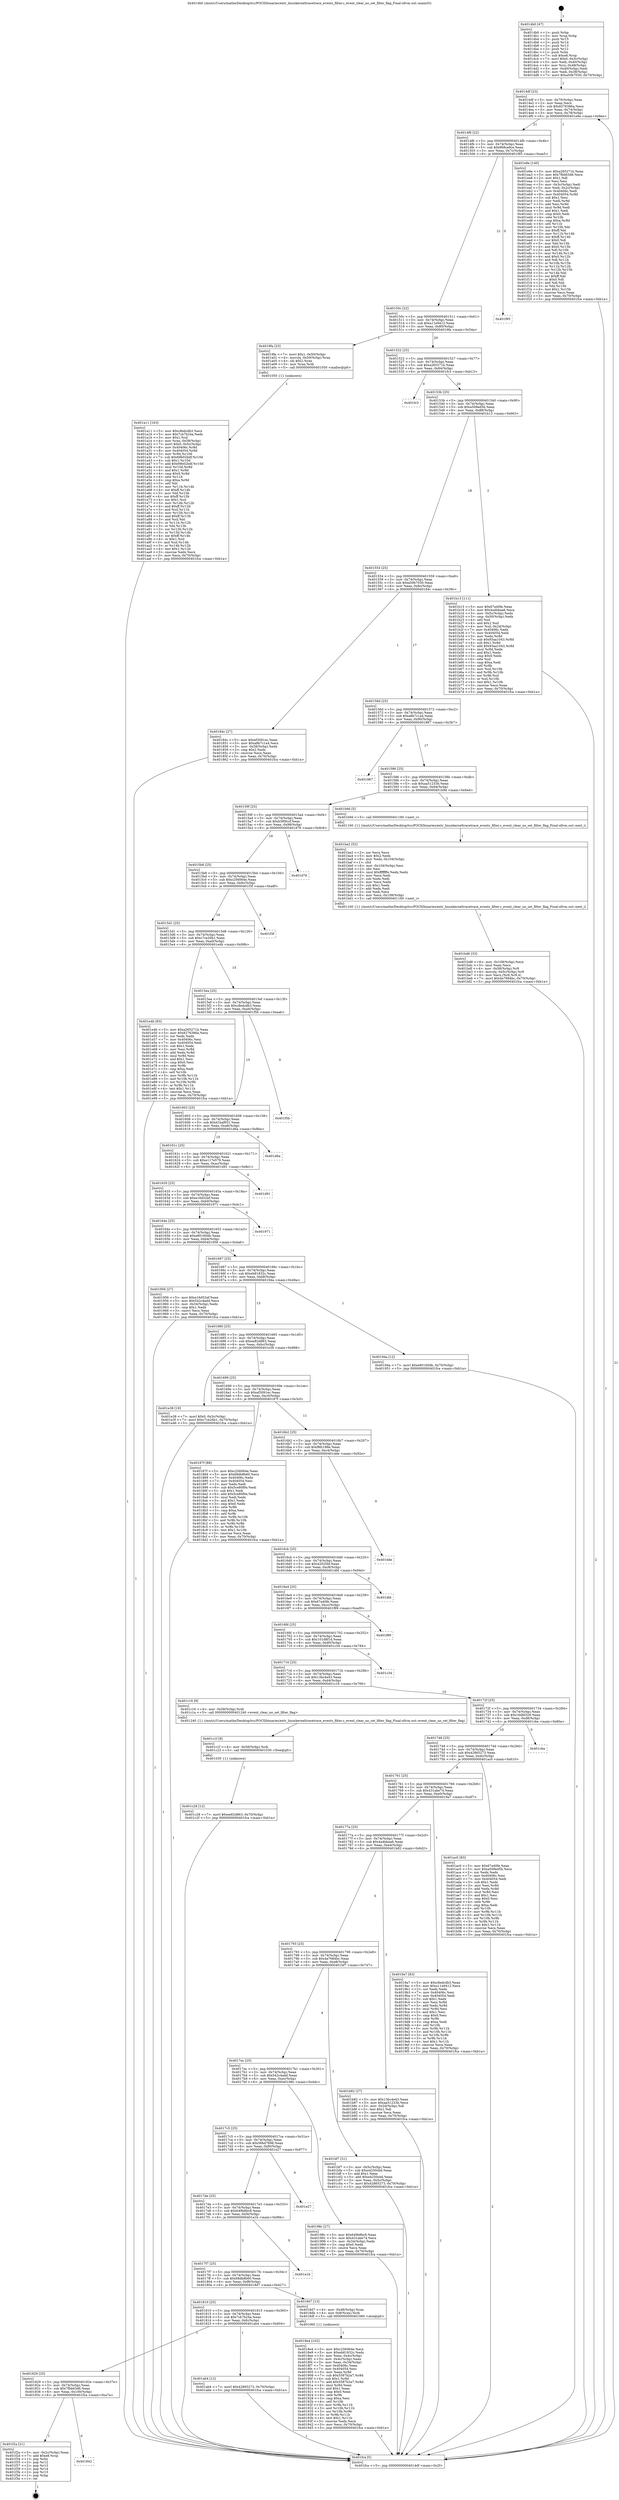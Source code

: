 digraph "0x4014b0" {
  label = "0x4014b0 (/mnt/c/Users/mathe/Desktop/tcc/POCII/binaries/extr_linuxkerneltracetrace_events_filter.c_event_clear_no_set_filter_flag_Final-ollvm.out::main(0))"
  labelloc = "t"
  node[shape=record]

  Entry [label="",width=0.3,height=0.3,shape=circle,fillcolor=black,style=filled]
  "0x4014df" [label="{
     0x4014df [23]\l
     | [instrs]\l
     &nbsp;&nbsp;0x4014df \<+3\>: mov -0x70(%rbp),%eax\l
     &nbsp;&nbsp;0x4014e2 \<+2\>: mov %eax,%ecx\l
     &nbsp;&nbsp;0x4014e4 \<+6\>: sub $0x8276386a,%ecx\l
     &nbsp;&nbsp;0x4014ea \<+3\>: mov %eax,-0x74(%rbp)\l
     &nbsp;&nbsp;0x4014ed \<+3\>: mov %ecx,-0x78(%rbp)\l
     &nbsp;&nbsp;0x4014f0 \<+6\>: je 0000000000401e9e \<main+0x9ee\>\l
  }"]
  "0x401e9e" [label="{
     0x401e9e [140]\l
     | [instrs]\l
     &nbsp;&nbsp;0x401e9e \<+5\>: mov $0xa265271b,%eax\l
     &nbsp;&nbsp;0x401ea3 \<+5\>: mov $0x7fbb63d6,%ecx\l
     &nbsp;&nbsp;0x401ea8 \<+2\>: mov $0x1,%dl\l
     &nbsp;&nbsp;0x401eaa \<+2\>: xor %esi,%esi\l
     &nbsp;&nbsp;0x401eac \<+3\>: mov -0x3c(%rbp),%edi\l
     &nbsp;&nbsp;0x401eaf \<+3\>: mov %edi,-0x2c(%rbp)\l
     &nbsp;&nbsp;0x401eb2 \<+7\>: mov 0x40406c,%edi\l
     &nbsp;&nbsp;0x401eb9 \<+8\>: mov 0x404054,%r8d\l
     &nbsp;&nbsp;0x401ec1 \<+3\>: sub $0x1,%esi\l
     &nbsp;&nbsp;0x401ec4 \<+3\>: mov %edi,%r9d\l
     &nbsp;&nbsp;0x401ec7 \<+3\>: add %esi,%r9d\l
     &nbsp;&nbsp;0x401eca \<+4\>: imul %r9d,%edi\l
     &nbsp;&nbsp;0x401ece \<+3\>: and $0x1,%edi\l
     &nbsp;&nbsp;0x401ed1 \<+3\>: cmp $0x0,%edi\l
     &nbsp;&nbsp;0x401ed4 \<+4\>: sete %r10b\l
     &nbsp;&nbsp;0x401ed8 \<+4\>: cmp $0xa,%r8d\l
     &nbsp;&nbsp;0x401edc \<+4\>: setl %r11b\l
     &nbsp;&nbsp;0x401ee0 \<+3\>: mov %r10b,%bl\l
     &nbsp;&nbsp;0x401ee3 \<+3\>: xor $0xff,%bl\l
     &nbsp;&nbsp;0x401ee6 \<+3\>: mov %r11b,%r14b\l
     &nbsp;&nbsp;0x401ee9 \<+4\>: xor $0xff,%r14b\l
     &nbsp;&nbsp;0x401eed \<+3\>: xor $0x0,%dl\l
     &nbsp;&nbsp;0x401ef0 \<+3\>: mov %bl,%r15b\l
     &nbsp;&nbsp;0x401ef3 \<+4\>: and $0x0,%r15b\l
     &nbsp;&nbsp;0x401ef7 \<+3\>: and %dl,%r10b\l
     &nbsp;&nbsp;0x401efa \<+3\>: mov %r14b,%r12b\l
     &nbsp;&nbsp;0x401efd \<+4\>: and $0x0,%r12b\l
     &nbsp;&nbsp;0x401f01 \<+3\>: and %dl,%r11b\l
     &nbsp;&nbsp;0x401f04 \<+3\>: or %r10b,%r15b\l
     &nbsp;&nbsp;0x401f07 \<+3\>: or %r11b,%r12b\l
     &nbsp;&nbsp;0x401f0a \<+3\>: xor %r12b,%r15b\l
     &nbsp;&nbsp;0x401f0d \<+3\>: or %r14b,%bl\l
     &nbsp;&nbsp;0x401f10 \<+3\>: xor $0xff,%bl\l
     &nbsp;&nbsp;0x401f13 \<+3\>: or $0x0,%dl\l
     &nbsp;&nbsp;0x401f16 \<+2\>: and %dl,%bl\l
     &nbsp;&nbsp;0x401f18 \<+3\>: or %bl,%r15b\l
     &nbsp;&nbsp;0x401f1b \<+4\>: test $0x1,%r15b\l
     &nbsp;&nbsp;0x401f1f \<+3\>: cmovne %ecx,%eax\l
     &nbsp;&nbsp;0x401f22 \<+3\>: mov %eax,-0x70(%rbp)\l
     &nbsp;&nbsp;0x401f25 \<+5\>: jmp 0000000000401fca \<main+0xb1a\>\l
  }"]
  "0x4014f6" [label="{
     0x4014f6 [22]\l
     | [instrs]\l
     &nbsp;&nbsp;0x4014f6 \<+5\>: jmp 00000000004014fb \<main+0x4b\>\l
     &nbsp;&nbsp;0x4014fb \<+3\>: mov -0x74(%rbp),%eax\l
     &nbsp;&nbsp;0x4014fe \<+5\>: sub $0x868ca9ce,%eax\l
     &nbsp;&nbsp;0x401503 \<+3\>: mov %eax,-0x7c(%rbp)\l
     &nbsp;&nbsp;0x401506 \<+6\>: je 0000000000401f95 \<main+0xae5\>\l
  }"]
  Exit [label="",width=0.3,height=0.3,shape=circle,fillcolor=black,style=filled,peripheries=2]
  "0x401f95" [label="{
     0x401f95\l
  }", style=dashed]
  "0x40150c" [label="{
     0x40150c [22]\l
     | [instrs]\l
     &nbsp;&nbsp;0x40150c \<+5\>: jmp 0000000000401511 \<main+0x61\>\l
     &nbsp;&nbsp;0x401511 \<+3\>: mov -0x74(%rbp),%eax\l
     &nbsp;&nbsp;0x401514 \<+5\>: sub $0xa11e9412,%eax\l
     &nbsp;&nbsp;0x401519 \<+3\>: mov %eax,-0x80(%rbp)\l
     &nbsp;&nbsp;0x40151c \<+6\>: je 00000000004019fa \<main+0x54a\>\l
  }"]
  "0x401842" [label="{
     0x401842\l
  }", style=dashed]
  "0x4019fa" [label="{
     0x4019fa [23]\l
     | [instrs]\l
     &nbsp;&nbsp;0x4019fa \<+7\>: movl $0x1,-0x50(%rbp)\l
     &nbsp;&nbsp;0x401a01 \<+4\>: movslq -0x50(%rbp),%rax\l
     &nbsp;&nbsp;0x401a05 \<+4\>: shl $0x2,%rax\l
     &nbsp;&nbsp;0x401a09 \<+3\>: mov %rax,%rdi\l
     &nbsp;&nbsp;0x401a0c \<+5\>: call 0000000000401050 \<malloc@plt\>\l
     | [calls]\l
     &nbsp;&nbsp;0x401050 \{1\} (unknown)\l
  }"]
  "0x401522" [label="{
     0x401522 [25]\l
     | [instrs]\l
     &nbsp;&nbsp;0x401522 \<+5\>: jmp 0000000000401527 \<main+0x77\>\l
     &nbsp;&nbsp;0x401527 \<+3\>: mov -0x74(%rbp),%eax\l
     &nbsp;&nbsp;0x40152a \<+5\>: sub $0xa265271b,%eax\l
     &nbsp;&nbsp;0x40152f \<+6\>: mov %eax,-0x84(%rbp)\l
     &nbsp;&nbsp;0x401535 \<+6\>: je 0000000000401fc3 \<main+0xb13\>\l
  }"]
  "0x401f2a" [label="{
     0x401f2a [21]\l
     | [instrs]\l
     &nbsp;&nbsp;0x401f2a \<+3\>: mov -0x2c(%rbp),%eax\l
     &nbsp;&nbsp;0x401f2d \<+7\>: add $0xe8,%rsp\l
     &nbsp;&nbsp;0x401f34 \<+1\>: pop %rbx\l
     &nbsp;&nbsp;0x401f35 \<+2\>: pop %r12\l
     &nbsp;&nbsp;0x401f37 \<+2\>: pop %r13\l
     &nbsp;&nbsp;0x401f39 \<+2\>: pop %r14\l
     &nbsp;&nbsp;0x401f3b \<+2\>: pop %r15\l
     &nbsp;&nbsp;0x401f3d \<+1\>: pop %rbp\l
     &nbsp;&nbsp;0x401f3e \<+1\>: ret\l
  }"]
  "0x401fc3" [label="{
     0x401fc3\l
  }", style=dashed]
  "0x40153b" [label="{
     0x40153b [25]\l
     | [instrs]\l
     &nbsp;&nbsp;0x40153b \<+5\>: jmp 0000000000401540 \<main+0x90\>\l
     &nbsp;&nbsp;0x401540 \<+3\>: mov -0x74(%rbp),%eax\l
     &nbsp;&nbsp;0x401543 \<+5\>: sub $0xa509ed5b,%eax\l
     &nbsp;&nbsp;0x401548 \<+6\>: mov %eax,-0x88(%rbp)\l
     &nbsp;&nbsp;0x40154e \<+6\>: je 0000000000401b13 \<main+0x663\>\l
  }"]
  "0x401c28" [label="{
     0x401c28 [12]\l
     | [instrs]\l
     &nbsp;&nbsp;0x401c28 \<+7\>: movl $0xee82d863,-0x70(%rbp)\l
     &nbsp;&nbsp;0x401c2f \<+5\>: jmp 0000000000401fca \<main+0xb1a\>\l
  }"]
  "0x401b13" [label="{
     0x401b13 [111]\l
     | [instrs]\l
     &nbsp;&nbsp;0x401b13 \<+5\>: mov $0x67a40fe,%eax\l
     &nbsp;&nbsp;0x401b18 \<+5\>: mov $0x4a4bbaa6,%ecx\l
     &nbsp;&nbsp;0x401b1d \<+3\>: mov -0x5c(%rbp),%edx\l
     &nbsp;&nbsp;0x401b20 \<+3\>: cmp -0x50(%rbp),%edx\l
     &nbsp;&nbsp;0x401b23 \<+4\>: setl %sil\l
     &nbsp;&nbsp;0x401b27 \<+4\>: and $0x1,%sil\l
     &nbsp;&nbsp;0x401b2b \<+4\>: mov %sil,-0x2d(%rbp)\l
     &nbsp;&nbsp;0x401b2f \<+7\>: mov 0x40406c,%edx\l
     &nbsp;&nbsp;0x401b36 \<+7\>: mov 0x404054,%edi\l
     &nbsp;&nbsp;0x401b3d \<+3\>: mov %edx,%r8d\l
     &nbsp;&nbsp;0x401b40 \<+7\>: sub $0x93aa1043,%r8d\l
     &nbsp;&nbsp;0x401b47 \<+4\>: sub $0x1,%r8d\l
     &nbsp;&nbsp;0x401b4b \<+7\>: add $0x93aa1043,%r8d\l
     &nbsp;&nbsp;0x401b52 \<+4\>: imul %r8d,%edx\l
     &nbsp;&nbsp;0x401b56 \<+3\>: and $0x1,%edx\l
     &nbsp;&nbsp;0x401b59 \<+3\>: cmp $0x0,%edx\l
     &nbsp;&nbsp;0x401b5c \<+4\>: sete %sil\l
     &nbsp;&nbsp;0x401b60 \<+3\>: cmp $0xa,%edi\l
     &nbsp;&nbsp;0x401b63 \<+4\>: setl %r9b\l
     &nbsp;&nbsp;0x401b67 \<+3\>: mov %sil,%r10b\l
     &nbsp;&nbsp;0x401b6a \<+3\>: and %r9b,%r10b\l
     &nbsp;&nbsp;0x401b6d \<+3\>: xor %r9b,%sil\l
     &nbsp;&nbsp;0x401b70 \<+3\>: or %sil,%r10b\l
     &nbsp;&nbsp;0x401b73 \<+4\>: test $0x1,%r10b\l
     &nbsp;&nbsp;0x401b77 \<+3\>: cmovne %ecx,%eax\l
     &nbsp;&nbsp;0x401b7a \<+3\>: mov %eax,-0x70(%rbp)\l
     &nbsp;&nbsp;0x401b7d \<+5\>: jmp 0000000000401fca \<main+0xb1a\>\l
  }"]
  "0x401554" [label="{
     0x401554 [25]\l
     | [instrs]\l
     &nbsp;&nbsp;0x401554 \<+5\>: jmp 0000000000401559 \<main+0xa9\>\l
     &nbsp;&nbsp;0x401559 \<+3\>: mov -0x74(%rbp),%eax\l
     &nbsp;&nbsp;0x40155c \<+5\>: sub $0xa50b7030,%eax\l
     &nbsp;&nbsp;0x401561 \<+6\>: mov %eax,-0x8c(%rbp)\l
     &nbsp;&nbsp;0x401567 \<+6\>: je 000000000040184c \<main+0x39c\>\l
  }"]
  "0x401c1f" [label="{
     0x401c1f [9]\l
     | [instrs]\l
     &nbsp;&nbsp;0x401c1f \<+4\>: mov -0x58(%rbp),%rdi\l
     &nbsp;&nbsp;0x401c23 \<+5\>: call 0000000000401030 \<free@plt\>\l
     | [calls]\l
     &nbsp;&nbsp;0x401030 \{1\} (unknown)\l
  }"]
  "0x40184c" [label="{
     0x40184c [27]\l
     | [instrs]\l
     &nbsp;&nbsp;0x40184c \<+5\>: mov $0xef3091ec,%eax\l
     &nbsp;&nbsp;0x401851 \<+5\>: mov $0xa8b7c1a4,%ecx\l
     &nbsp;&nbsp;0x401856 \<+3\>: mov -0x38(%rbp),%edx\l
     &nbsp;&nbsp;0x401859 \<+3\>: cmp $0x2,%edx\l
     &nbsp;&nbsp;0x40185c \<+3\>: cmovne %ecx,%eax\l
     &nbsp;&nbsp;0x40185f \<+3\>: mov %eax,-0x70(%rbp)\l
     &nbsp;&nbsp;0x401862 \<+5\>: jmp 0000000000401fca \<main+0xb1a\>\l
  }"]
  "0x40156d" [label="{
     0x40156d [25]\l
     | [instrs]\l
     &nbsp;&nbsp;0x40156d \<+5\>: jmp 0000000000401572 \<main+0xc2\>\l
     &nbsp;&nbsp;0x401572 \<+3\>: mov -0x74(%rbp),%eax\l
     &nbsp;&nbsp;0x401575 \<+5\>: sub $0xa8b7c1a4,%eax\l
     &nbsp;&nbsp;0x40157a \<+6\>: mov %eax,-0x90(%rbp)\l
     &nbsp;&nbsp;0x401580 \<+6\>: je 0000000000401867 \<main+0x3b7\>\l
  }"]
  "0x401fca" [label="{
     0x401fca [5]\l
     | [instrs]\l
     &nbsp;&nbsp;0x401fca \<+5\>: jmp 00000000004014df \<main+0x2f\>\l
  }"]
  "0x4014b0" [label="{
     0x4014b0 [47]\l
     | [instrs]\l
     &nbsp;&nbsp;0x4014b0 \<+1\>: push %rbp\l
     &nbsp;&nbsp;0x4014b1 \<+3\>: mov %rsp,%rbp\l
     &nbsp;&nbsp;0x4014b4 \<+2\>: push %r15\l
     &nbsp;&nbsp;0x4014b6 \<+2\>: push %r14\l
     &nbsp;&nbsp;0x4014b8 \<+2\>: push %r13\l
     &nbsp;&nbsp;0x4014ba \<+2\>: push %r12\l
     &nbsp;&nbsp;0x4014bc \<+1\>: push %rbx\l
     &nbsp;&nbsp;0x4014bd \<+7\>: sub $0xe8,%rsp\l
     &nbsp;&nbsp;0x4014c4 \<+7\>: movl $0x0,-0x3c(%rbp)\l
     &nbsp;&nbsp;0x4014cb \<+3\>: mov %edi,-0x40(%rbp)\l
     &nbsp;&nbsp;0x4014ce \<+4\>: mov %rsi,-0x48(%rbp)\l
     &nbsp;&nbsp;0x4014d2 \<+3\>: mov -0x40(%rbp),%edi\l
     &nbsp;&nbsp;0x4014d5 \<+3\>: mov %edi,-0x38(%rbp)\l
     &nbsp;&nbsp;0x4014d8 \<+7\>: movl $0xa50b7030,-0x70(%rbp)\l
  }"]
  "0x401bd6" [label="{
     0x401bd6 [33]\l
     | [instrs]\l
     &nbsp;&nbsp;0x401bd6 \<+6\>: mov -0x108(%rbp),%ecx\l
     &nbsp;&nbsp;0x401bdc \<+3\>: imul %eax,%ecx\l
     &nbsp;&nbsp;0x401bdf \<+4\>: mov -0x58(%rbp),%r8\l
     &nbsp;&nbsp;0x401be3 \<+4\>: movslq -0x5c(%rbp),%r9\l
     &nbsp;&nbsp;0x401be7 \<+4\>: mov %ecx,(%r8,%r9,4)\l
     &nbsp;&nbsp;0x401beb \<+7\>: movl $0x4a7684bc,-0x70(%rbp)\l
     &nbsp;&nbsp;0x401bf2 \<+5\>: jmp 0000000000401fca \<main+0xb1a\>\l
  }"]
  "0x401867" [label="{
     0x401867\l
  }", style=dashed]
  "0x401586" [label="{
     0x401586 [25]\l
     | [instrs]\l
     &nbsp;&nbsp;0x401586 \<+5\>: jmp 000000000040158b \<main+0xdb\>\l
     &nbsp;&nbsp;0x40158b \<+3\>: mov -0x74(%rbp),%eax\l
     &nbsp;&nbsp;0x40158e \<+5\>: sub $0xaa51233b,%eax\l
     &nbsp;&nbsp;0x401593 \<+6\>: mov %eax,-0x94(%rbp)\l
     &nbsp;&nbsp;0x401599 \<+6\>: je 0000000000401b9d \<main+0x6ed\>\l
  }"]
  "0x401ba2" [label="{
     0x401ba2 [52]\l
     | [instrs]\l
     &nbsp;&nbsp;0x401ba2 \<+2\>: xor %ecx,%ecx\l
     &nbsp;&nbsp;0x401ba4 \<+5\>: mov $0x2,%edx\l
     &nbsp;&nbsp;0x401ba9 \<+6\>: mov %edx,-0x104(%rbp)\l
     &nbsp;&nbsp;0x401baf \<+1\>: cltd\l
     &nbsp;&nbsp;0x401bb0 \<+6\>: mov -0x104(%rbp),%esi\l
     &nbsp;&nbsp;0x401bb6 \<+2\>: idiv %esi\l
     &nbsp;&nbsp;0x401bb8 \<+6\>: imul $0xfffffffe,%edx,%edx\l
     &nbsp;&nbsp;0x401bbe \<+2\>: mov %ecx,%edi\l
     &nbsp;&nbsp;0x401bc0 \<+2\>: sub %edx,%edi\l
     &nbsp;&nbsp;0x401bc2 \<+2\>: mov %ecx,%edx\l
     &nbsp;&nbsp;0x401bc4 \<+3\>: sub $0x1,%edx\l
     &nbsp;&nbsp;0x401bc7 \<+2\>: add %edx,%edi\l
     &nbsp;&nbsp;0x401bc9 \<+2\>: sub %edi,%ecx\l
     &nbsp;&nbsp;0x401bcb \<+6\>: mov %ecx,-0x108(%rbp)\l
     &nbsp;&nbsp;0x401bd1 \<+5\>: call 0000000000401160 \<next_i\>\l
     | [calls]\l
     &nbsp;&nbsp;0x401160 \{1\} (/mnt/c/Users/mathe/Desktop/tcc/POCII/binaries/extr_linuxkerneltracetrace_events_filter.c_event_clear_no_set_filter_flag_Final-ollvm.out::next_i)\l
  }"]
  "0x401b9d" [label="{
     0x401b9d [5]\l
     | [instrs]\l
     &nbsp;&nbsp;0x401b9d \<+5\>: call 0000000000401160 \<next_i\>\l
     | [calls]\l
     &nbsp;&nbsp;0x401160 \{1\} (/mnt/c/Users/mathe/Desktop/tcc/POCII/binaries/extr_linuxkerneltracetrace_events_filter.c_event_clear_no_set_filter_flag_Final-ollvm.out::next_i)\l
  }"]
  "0x40159f" [label="{
     0x40159f [25]\l
     | [instrs]\l
     &nbsp;&nbsp;0x40159f \<+5\>: jmp 00000000004015a4 \<main+0xf4\>\l
     &nbsp;&nbsp;0x4015a4 \<+3\>: mov -0x74(%rbp),%eax\l
     &nbsp;&nbsp;0x4015a7 \<+5\>: sub $0xb3f0fccf,%eax\l
     &nbsp;&nbsp;0x4015ac \<+6\>: mov %eax,-0x98(%rbp)\l
     &nbsp;&nbsp;0x4015b2 \<+6\>: je 0000000000401d76 \<main+0x8c6\>\l
  }"]
  "0x401829" [label="{
     0x401829 [25]\l
     | [instrs]\l
     &nbsp;&nbsp;0x401829 \<+5\>: jmp 000000000040182e \<main+0x37e\>\l
     &nbsp;&nbsp;0x40182e \<+3\>: mov -0x74(%rbp),%eax\l
     &nbsp;&nbsp;0x401831 \<+5\>: sub $0x7fbb63d6,%eax\l
     &nbsp;&nbsp;0x401836 \<+6\>: mov %eax,-0x100(%rbp)\l
     &nbsp;&nbsp;0x40183c \<+6\>: je 0000000000401f2a \<main+0xa7a\>\l
  }"]
  "0x401d76" [label="{
     0x401d76\l
  }", style=dashed]
  "0x4015b8" [label="{
     0x4015b8 [25]\l
     | [instrs]\l
     &nbsp;&nbsp;0x4015b8 \<+5\>: jmp 00000000004015bd \<main+0x10d\>\l
     &nbsp;&nbsp;0x4015bd \<+3\>: mov -0x74(%rbp),%eax\l
     &nbsp;&nbsp;0x4015c0 \<+5\>: sub $0xc256064e,%eax\l
     &nbsp;&nbsp;0x4015c5 \<+6\>: mov %eax,-0x9c(%rbp)\l
     &nbsp;&nbsp;0x4015cb \<+6\>: je 0000000000401f3f \<main+0xa8f\>\l
  }"]
  "0x401ab4" [label="{
     0x401ab4 [12]\l
     | [instrs]\l
     &nbsp;&nbsp;0x401ab4 \<+7\>: movl $0x42865273,-0x70(%rbp)\l
     &nbsp;&nbsp;0x401abb \<+5\>: jmp 0000000000401fca \<main+0xb1a\>\l
  }"]
  "0x401f3f" [label="{
     0x401f3f\l
  }", style=dashed]
  "0x4015d1" [label="{
     0x4015d1 [25]\l
     | [instrs]\l
     &nbsp;&nbsp;0x4015d1 \<+5\>: jmp 00000000004015d6 \<main+0x126\>\l
     &nbsp;&nbsp;0x4015d6 \<+3\>: mov -0x74(%rbp),%eax\l
     &nbsp;&nbsp;0x4015d9 \<+5\>: sub $0xc7ce26b1,%eax\l
     &nbsp;&nbsp;0x4015de \<+6\>: mov %eax,-0xa0(%rbp)\l
     &nbsp;&nbsp;0x4015e4 \<+6\>: je 0000000000401e4b \<main+0x99b\>\l
  }"]
  "0x401a11" [label="{
     0x401a11 [163]\l
     | [instrs]\l
     &nbsp;&nbsp;0x401a11 \<+5\>: mov $0xc8edcdb3,%ecx\l
     &nbsp;&nbsp;0x401a16 \<+5\>: mov $0x7cb7b24a,%edx\l
     &nbsp;&nbsp;0x401a1b \<+3\>: mov $0x1,%sil\l
     &nbsp;&nbsp;0x401a1e \<+4\>: mov %rax,-0x58(%rbp)\l
     &nbsp;&nbsp;0x401a22 \<+7\>: movl $0x0,-0x5c(%rbp)\l
     &nbsp;&nbsp;0x401a29 \<+8\>: mov 0x40406c,%r8d\l
     &nbsp;&nbsp;0x401a31 \<+8\>: mov 0x404054,%r9d\l
     &nbsp;&nbsp;0x401a39 \<+3\>: mov %r8d,%r10d\l
     &nbsp;&nbsp;0x401a3c \<+7\>: sub $0x69b02bdf,%r10d\l
     &nbsp;&nbsp;0x401a43 \<+4\>: sub $0x1,%r10d\l
     &nbsp;&nbsp;0x401a47 \<+7\>: add $0x69b02bdf,%r10d\l
     &nbsp;&nbsp;0x401a4e \<+4\>: imul %r10d,%r8d\l
     &nbsp;&nbsp;0x401a52 \<+4\>: and $0x1,%r8d\l
     &nbsp;&nbsp;0x401a56 \<+4\>: cmp $0x0,%r8d\l
     &nbsp;&nbsp;0x401a5a \<+4\>: sete %r11b\l
     &nbsp;&nbsp;0x401a5e \<+4\>: cmp $0xa,%r9d\l
     &nbsp;&nbsp;0x401a62 \<+3\>: setl %bl\l
     &nbsp;&nbsp;0x401a65 \<+3\>: mov %r11b,%r14b\l
     &nbsp;&nbsp;0x401a68 \<+4\>: xor $0xff,%r14b\l
     &nbsp;&nbsp;0x401a6c \<+3\>: mov %bl,%r15b\l
     &nbsp;&nbsp;0x401a6f \<+4\>: xor $0xff,%r15b\l
     &nbsp;&nbsp;0x401a73 \<+4\>: xor $0x1,%sil\l
     &nbsp;&nbsp;0x401a77 \<+3\>: mov %r14b,%r12b\l
     &nbsp;&nbsp;0x401a7a \<+4\>: and $0xff,%r12b\l
     &nbsp;&nbsp;0x401a7e \<+3\>: and %sil,%r11b\l
     &nbsp;&nbsp;0x401a81 \<+3\>: mov %r15b,%r13b\l
     &nbsp;&nbsp;0x401a84 \<+4\>: and $0xff,%r13b\l
     &nbsp;&nbsp;0x401a88 \<+3\>: and %sil,%bl\l
     &nbsp;&nbsp;0x401a8b \<+3\>: or %r11b,%r12b\l
     &nbsp;&nbsp;0x401a8e \<+3\>: or %bl,%r13b\l
     &nbsp;&nbsp;0x401a91 \<+3\>: xor %r13b,%r12b\l
     &nbsp;&nbsp;0x401a94 \<+3\>: or %r15b,%r14b\l
     &nbsp;&nbsp;0x401a97 \<+4\>: xor $0xff,%r14b\l
     &nbsp;&nbsp;0x401a9b \<+4\>: or $0x1,%sil\l
     &nbsp;&nbsp;0x401a9f \<+3\>: and %sil,%r14b\l
     &nbsp;&nbsp;0x401aa2 \<+3\>: or %r14b,%r12b\l
     &nbsp;&nbsp;0x401aa5 \<+4\>: test $0x1,%r12b\l
     &nbsp;&nbsp;0x401aa9 \<+3\>: cmovne %edx,%ecx\l
     &nbsp;&nbsp;0x401aac \<+3\>: mov %ecx,-0x70(%rbp)\l
     &nbsp;&nbsp;0x401aaf \<+5\>: jmp 0000000000401fca \<main+0xb1a\>\l
  }"]
  "0x401e4b" [label="{
     0x401e4b [83]\l
     | [instrs]\l
     &nbsp;&nbsp;0x401e4b \<+5\>: mov $0xa265271b,%eax\l
     &nbsp;&nbsp;0x401e50 \<+5\>: mov $0x8276386a,%ecx\l
     &nbsp;&nbsp;0x401e55 \<+2\>: xor %edx,%edx\l
     &nbsp;&nbsp;0x401e57 \<+7\>: mov 0x40406c,%esi\l
     &nbsp;&nbsp;0x401e5e \<+7\>: mov 0x404054,%edi\l
     &nbsp;&nbsp;0x401e65 \<+3\>: sub $0x1,%edx\l
     &nbsp;&nbsp;0x401e68 \<+3\>: mov %esi,%r8d\l
     &nbsp;&nbsp;0x401e6b \<+3\>: add %edx,%r8d\l
     &nbsp;&nbsp;0x401e6e \<+4\>: imul %r8d,%esi\l
     &nbsp;&nbsp;0x401e72 \<+3\>: and $0x1,%esi\l
     &nbsp;&nbsp;0x401e75 \<+3\>: cmp $0x0,%esi\l
     &nbsp;&nbsp;0x401e78 \<+4\>: sete %r9b\l
     &nbsp;&nbsp;0x401e7c \<+3\>: cmp $0xa,%edi\l
     &nbsp;&nbsp;0x401e7f \<+4\>: setl %r10b\l
     &nbsp;&nbsp;0x401e83 \<+3\>: mov %r9b,%r11b\l
     &nbsp;&nbsp;0x401e86 \<+3\>: and %r10b,%r11b\l
     &nbsp;&nbsp;0x401e89 \<+3\>: xor %r10b,%r9b\l
     &nbsp;&nbsp;0x401e8c \<+3\>: or %r9b,%r11b\l
     &nbsp;&nbsp;0x401e8f \<+4\>: test $0x1,%r11b\l
     &nbsp;&nbsp;0x401e93 \<+3\>: cmovne %ecx,%eax\l
     &nbsp;&nbsp;0x401e96 \<+3\>: mov %eax,-0x70(%rbp)\l
     &nbsp;&nbsp;0x401e99 \<+5\>: jmp 0000000000401fca \<main+0xb1a\>\l
  }"]
  "0x4015ea" [label="{
     0x4015ea [25]\l
     | [instrs]\l
     &nbsp;&nbsp;0x4015ea \<+5\>: jmp 00000000004015ef \<main+0x13f\>\l
     &nbsp;&nbsp;0x4015ef \<+3\>: mov -0x74(%rbp),%eax\l
     &nbsp;&nbsp;0x4015f2 \<+5\>: sub $0xc8edcdb3,%eax\l
     &nbsp;&nbsp;0x4015f7 \<+6\>: mov %eax,-0xa4(%rbp)\l
     &nbsp;&nbsp;0x4015fd \<+6\>: je 0000000000401f5b \<main+0xaab\>\l
  }"]
  "0x4018e4" [label="{
     0x4018e4 [102]\l
     | [instrs]\l
     &nbsp;&nbsp;0x4018e4 \<+5\>: mov $0xc256064e,%ecx\l
     &nbsp;&nbsp;0x4018e9 \<+5\>: mov $0xeb81832c,%edx\l
     &nbsp;&nbsp;0x4018ee \<+3\>: mov %eax,-0x4c(%rbp)\l
     &nbsp;&nbsp;0x4018f1 \<+3\>: mov -0x4c(%rbp),%eax\l
     &nbsp;&nbsp;0x4018f4 \<+3\>: mov %eax,-0x34(%rbp)\l
     &nbsp;&nbsp;0x4018f7 \<+7\>: mov 0x40406c,%eax\l
     &nbsp;&nbsp;0x4018fe \<+7\>: mov 0x404054,%esi\l
     &nbsp;&nbsp;0x401905 \<+3\>: mov %eax,%r8d\l
     &nbsp;&nbsp;0x401908 \<+7\>: sub $0x5587b2a7,%r8d\l
     &nbsp;&nbsp;0x40190f \<+4\>: sub $0x1,%r8d\l
     &nbsp;&nbsp;0x401913 \<+7\>: add $0x5587b2a7,%r8d\l
     &nbsp;&nbsp;0x40191a \<+4\>: imul %r8d,%eax\l
     &nbsp;&nbsp;0x40191e \<+3\>: and $0x1,%eax\l
     &nbsp;&nbsp;0x401921 \<+3\>: cmp $0x0,%eax\l
     &nbsp;&nbsp;0x401924 \<+4\>: sete %r9b\l
     &nbsp;&nbsp;0x401928 \<+3\>: cmp $0xa,%esi\l
     &nbsp;&nbsp;0x40192b \<+4\>: setl %r10b\l
     &nbsp;&nbsp;0x40192f \<+3\>: mov %r9b,%r11b\l
     &nbsp;&nbsp;0x401932 \<+3\>: and %r10b,%r11b\l
     &nbsp;&nbsp;0x401935 \<+3\>: xor %r10b,%r9b\l
     &nbsp;&nbsp;0x401938 \<+3\>: or %r9b,%r11b\l
     &nbsp;&nbsp;0x40193b \<+4\>: test $0x1,%r11b\l
     &nbsp;&nbsp;0x40193f \<+3\>: cmovne %edx,%ecx\l
     &nbsp;&nbsp;0x401942 \<+3\>: mov %ecx,-0x70(%rbp)\l
     &nbsp;&nbsp;0x401945 \<+5\>: jmp 0000000000401fca \<main+0xb1a\>\l
  }"]
  "0x401f5b" [label="{
     0x401f5b\l
  }", style=dashed]
  "0x401603" [label="{
     0x401603 [25]\l
     | [instrs]\l
     &nbsp;&nbsp;0x401603 \<+5\>: jmp 0000000000401608 \<main+0x158\>\l
     &nbsp;&nbsp;0x401608 \<+3\>: mov -0x74(%rbp),%eax\l
     &nbsp;&nbsp;0x40160b \<+5\>: sub $0xd1baf651,%eax\l
     &nbsp;&nbsp;0x401610 \<+6\>: mov %eax,-0xa8(%rbp)\l
     &nbsp;&nbsp;0x401616 \<+6\>: je 0000000000401d6a \<main+0x8ba\>\l
  }"]
  "0x401810" [label="{
     0x401810 [25]\l
     | [instrs]\l
     &nbsp;&nbsp;0x401810 \<+5\>: jmp 0000000000401815 \<main+0x365\>\l
     &nbsp;&nbsp;0x401815 \<+3\>: mov -0x74(%rbp),%eax\l
     &nbsp;&nbsp;0x401818 \<+5\>: sub $0x7cb7b24a,%eax\l
     &nbsp;&nbsp;0x40181d \<+6\>: mov %eax,-0xfc(%rbp)\l
     &nbsp;&nbsp;0x401823 \<+6\>: je 0000000000401ab4 \<main+0x604\>\l
  }"]
  "0x401d6a" [label="{
     0x401d6a\l
  }", style=dashed]
  "0x40161c" [label="{
     0x40161c [25]\l
     | [instrs]\l
     &nbsp;&nbsp;0x40161c \<+5\>: jmp 0000000000401621 \<main+0x171\>\l
     &nbsp;&nbsp;0x401621 \<+3\>: mov -0x74(%rbp),%eax\l
     &nbsp;&nbsp;0x401624 \<+5\>: sub $0xe117e579,%eax\l
     &nbsp;&nbsp;0x401629 \<+6\>: mov %eax,-0xac(%rbp)\l
     &nbsp;&nbsp;0x40162f \<+6\>: je 0000000000401d91 \<main+0x8e1\>\l
  }"]
  "0x4018d7" [label="{
     0x4018d7 [13]\l
     | [instrs]\l
     &nbsp;&nbsp;0x4018d7 \<+4\>: mov -0x48(%rbp),%rax\l
     &nbsp;&nbsp;0x4018db \<+4\>: mov 0x8(%rax),%rdi\l
     &nbsp;&nbsp;0x4018df \<+5\>: call 0000000000401060 \<atoi@plt\>\l
     | [calls]\l
     &nbsp;&nbsp;0x401060 \{1\} (unknown)\l
  }"]
  "0x401d91" [label="{
     0x401d91\l
  }", style=dashed]
  "0x401635" [label="{
     0x401635 [25]\l
     | [instrs]\l
     &nbsp;&nbsp;0x401635 \<+5\>: jmp 000000000040163a \<main+0x18a\>\l
     &nbsp;&nbsp;0x40163a \<+3\>: mov -0x74(%rbp),%eax\l
     &nbsp;&nbsp;0x40163d \<+5\>: sub $0xe16d52ef,%eax\l
     &nbsp;&nbsp;0x401642 \<+6\>: mov %eax,-0xb0(%rbp)\l
     &nbsp;&nbsp;0x401648 \<+6\>: je 0000000000401971 \<main+0x4c1\>\l
  }"]
  "0x4017f7" [label="{
     0x4017f7 [25]\l
     | [instrs]\l
     &nbsp;&nbsp;0x4017f7 \<+5\>: jmp 00000000004017fc \<main+0x34c\>\l
     &nbsp;&nbsp;0x4017fc \<+3\>: mov -0x74(%rbp),%eax\l
     &nbsp;&nbsp;0x4017ff \<+5\>: sub $0x68db8b60,%eax\l
     &nbsp;&nbsp;0x401804 \<+6\>: mov %eax,-0xf8(%rbp)\l
     &nbsp;&nbsp;0x40180a \<+6\>: je 00000000004018d7 \<main+0x427\>\l
  }"]
  "0x401971" [label="{
     0x401971\l
  }", style=dashed]
  "0x40164e" [label="{
     0x40164e [25]\l
     | [instrs]\l
     &nbsp;&nbsp;0x40164e \<+5\>: jmp 0000000000401653 \<main+0x1a3\>\l
     &nbsp;&nbsp;0x401653 \<+3\>: mov -0x74(%rbp),%eax\l
     &nbsp;&nbsp;0x401656 \<+5\>: sub $0xe80160db,%eax\l
     &nbsp;&nbsp;0x40165b \<+6\>: mov %eax,-0xb4(%rbp)\l
     &nbsp;&nbsp;0x401661 \<+6\>: je 0000000000401956 \<main+0x4a6\>\l
  }"]
  "0x401e1b" [label="{
     0x401e1b\l
  }", style=dashed]
  "0x401956" [label="{
     0x401956 [27]\l
     | [instrs]\l
     &nbsp;&nbsp;0x401956 \<+5\>: mov $0xe16d52ef,%eax\l
     &nbsp;&nbsp;0x40195b \<+5\>: mov $0x542c4add,%ecx\l
     &nbsp;&nbsp;0x401960 \<+3\>: mov -0x34(%rbp),%edx\l
     &nbsp;&nbsp;0x401963 \<+3\>: cmp $0x1,%edx\l
     &nbsp;&nbsp;0x401966 \<+3\>: cmovl %ecx,%eax\l
     &nbsp;&nbsp;0x401969 \<+3\>: mov %eax,-0x70(%rbp)\l
     &nbsp;&nbsp;0x40196c \<+5\>: jmp 0000000000401fca \<main+0xb1a\>\l
  }"]
  "0x401667" [label="{
     0x401667 [25]\l
     | [instrs]\l
     &nbsp;&nbsp;0x401667 \<+5\>: jmp 000000000040166c \<main+0x1bc\>\l
     &nbsp;&nbsp;0x40166c \<+3\>: mov -0x74(%rbp),%eax\l
     &nbsp;&nbsp;0x40166f \<+5\>: sub $0xeb81832c,%eax\l
     &nbsp;&nbsp;0x401674 \<+6\>: mov %eax,-0xb8(%rbp)\l
     &nbsp;&nbsp;0x40167a \<+6\>: je 000000000040194a \<main+0x49a\>\l
  }"]
  "0x4017de" [label="{
     0x4017de [25]\l
     | [instrs]\l
     &nbsp;&nbsp;0x4017de \<+5\>: jmp 00000000004017e3 \<main+0x333\>\l
     &nbsp;&nbsp;0x4017e3 \<+3\>: mov -0x74(%rbp),%eax\l
     &nbsp;&nbsp;0x4017e6 \<+5\>: sub $0x649b8bc9,%eax\l
     &nbsp;&nbsp;0x4017eb \<+6\>: mov %eax,-0xf4(%rbp)\l
     &nbsp;&nbsp;0x4017f1 \<+6\>: je 0000000000401e1b \<main+0x96b\>\l
  }"]
  "0x40194a" [label="{
     0x40194a [12]\l
     | [instrs]\l
     &nbsp;&nbsp;0x40194a \<+7\>: movl $0xe80160db,-0x70(%rbp)\l
     &nbsp;&nbsp;0x401951 \<+5\>: jmp 0000000000401fca \<main+0xb1a\>\l
  }"]
  "0x401680" [label="{
     0x401680 [25]\l
     | [instrs]\l
     &nbsp;&nbsp;0x401680 \<+5\>: jmp 0000000000401685 \<main+0x1d5\>\l
     &nbsp;&nbsp;0x401685 \<+3\>: mov -0x74(%rbp),%eax\l
     &nbsp;&nbsp;0x401688 \<+5\>: sub $0xee82d863,%eax\l
     &nbsp;&nbsp;0x40168d \<+6\>: mov %eax,-0xbc(%rbp)\l
     &nbsp;&nbsp;0x401693 \<+6\>: je 0000000000401e38 \<main+0x988\>\l
  }"]
  "0x401e27" [label="{
     0x401e27\l
  }", style=dashed]
  "0x401e38" [label="{
     0x401e38 [19]\l
     | [instrs]\l
     &nbsp;&nbsp;0x401e38 \<+7\>: movl $0x0,-0x3c(%rbp)\l
     &nbsp;&nbsp;0x401e3f \<+7\>: movl $0xc7ce26b1,-0x70(%rbp)\l
     &nbsp;&nbsp;0x401e46 \<+5\>: jmp 0000000000401fca \<main+0xb1a\>\l
  }"]
  "0x401699" [label="{
     0x401699 [25]\l
     | [instrs]\l
     &nbsp;&nbsp;0x401699 \<+5\>: jmp 000000000040169e \<main+0x1ee\>\l
     &nbsp;&nbsp;0x40169e \<+3\>: mov -0x74(%rbp),%eax\l
     &nbsp;&nbsp;0x4016a1 \<+5\>: sub $0xef3091ec,%eax\l
     &nbsp;&nbsp;0x4016a6 \<+6\>: mov %eax,-0xc0(%rbp)\l
     &nbsp;&nbsp;0x4016ac \<+6\>: je 000000000040187f \<main+0x3cf\>\l
  }"]
  "0x4017c5" [label="{
     0x4017c5 [25]\l
     | [instrs]\l
     &nbsp;&nbsp;0x4017c5 \<+5\>: jmp 00000000004017ca \<main+0x31a\>\l
     &nbsp;&nbsp;0x4017ca \<+3\>: mov -0x74(%rbp),%eax\l
     &nbsp;&nbsp;0x4017cd \<+5\>: sub $0x56bd7698,%eax\l
     &nbsp;&nbsp;0x4017d2 \<+6\>: mov %eax,-0xf0(%rbp)\l
     &nbsp;&nbsp;0x4017d8 \<+6\>: je 0000000000401e27 \<main+0x977\>\l
  }"]
  "0x40187f" [label="{
     0x40187f [88]\l
     | [instrs]\l
     &nbsp;&nbsp;0x40187f \<+5\>: mov $0xc256064e,%eax\l
     &nbsp;&nbsp;0x401884 \<+5\>: mov $0x68db8b60,%ecx\l
     &nbsp;&nbsp;0x401889 \<+7\>: mov 0x40406c,%edx\l
     &nbsp;&nbsp;0x401890 \<+7\>: mov 0x404054,%esi\l
     &nbsp;&nbsp;0x401897 \<+2\>: mov %edx,%edi\l
     &nbsp;&nbsp;0x401899 \<+6\>: sub $0x5ce80f0e,%edi\l
     &nbsp;&nbsp;0x40189f \<+3\>: sub $0x1,%edi\l
     &nbsp;&nbsp;0x4018a2 \<+6\>: add $0x5ce80f0e,%edi\l
     &nbsp;&nbsp;0x4018a8 \<+3\>: imul %edi,%edx\l
     &nbsp;&nbsp;0x4018ab \<+3\>: and $0x1,%edx\l
     &nbsp;&nbsp;0x4018ae \<+3\>: cmp $0x0,%edx\l
     &nbsp;&nbsp;0x4018b1 \<+4\>: sete %r8b\l
     &nbsp;&nbsp;0x4018b5 \<+3\>: cmp $0xa,%esi\l
     &nbsp;&nbsp;0x4018b8 \<+4\>: setl %r9b\l
     &nbsp;&nbsp;0x4018bc \<+3\>: mov %r8b,%r10b\l
     &nbsp;&nbsp;0x4018bf \<+3\>: and %r9b,%r10b\l
     &nbsp;&nbsp;0x4018c2 \<+3\>: xor %r9b,%r8b\l
     &nbsp;&nbsp;0x4018c5 \<+3\>: or %r8b,%r10b\l
     &nbsp;&nbsp;0x4018c8 \<+4\>: test $0x1,%r10b\l
     &nbsp;&nbsp;0x4018cc \<+3\>: cmovne %ecx,%eax\l
     &nbsp;&nbsp;0x4018cf \<+3\>: mov %eax,-0x70(%rbp)\l
     &nbsp;&nbsp;0x4018d2 \<+5\>: jmp 0000000000401fca \<main+0xb1a\>\l
  }"]
  "0x4016b2" [label="{
     0x4016b2 [25]\l
     | [instrs]\l
     &nbsp;&nbsp;0x4016b2 \<+5\>: jmp 00000000004016b7 \<main+0x207\>\l
     &nbsp;&nbsp;0x4016b7 \<+3\>: mov -0x74(%rbp),%eax\l
     &nbsp;&nbsp;0x4016ba \<+5\>: sub $0xf8fc188e,%eax\l
     &nbsp;&nbsp;0x4016bf \<+6\>: mov %eax,-0xc4(%rbp)\l
     &nbsp;&nbsp;0x4016c5 \<+6\>: je 0000000000401dde \<main+0x92e\>\l
  }"]
  "0x40198c" [label="{
     0x40198c [27]\l
     | [instrs]\l
     &nbsp;&nbsp;0x40198c \<+5\>: mov $0x649b8bc9,%eax\l
     &nbsp;&nbsp;0x401991 \<+5\>: mov $0x431abe74,%ecx\l
     &nbsp;&nbsp;0x401996 \<+3\>: mov -0x34(%rbp),%edx\l
     &nbsp;&nbsp;0x401999 \<+3\>: cmp $0x0,%edx\l
     &nbsp;&nbsp;0x40199c \<+3\>: cmove %ecx,%eax\l
     &nbsp;&nbsp;0x40199f \<+3\>: mov %eax,-0x70(%rbp)\l
     &nbsp;&nbsp;0x4019a2 \<+5\>: jmp 0000000000401fca \<main+0xb1a\>\l
  }"]
  "0x401dde" [label="{
     0x401dde\l
  }", style=dashed]
  "0x4016cb" [label="{
     0x4016cb [25]\l
     | [instrs]\l
     &nbsp;&nbsp;0x4016cb \<+5\>: jmp 00000000004016d0 \<main+0x220\>\l
     &nbsp;&nbsp;0x4016d0 \<+3\>: mov -0x74(%rbp),%eax\l
     &nbsp;&nbsp;0x4016d3 \<+5\>: sub $0x42025bf,%eax\l
     &nbsp;&nbsp;0x4016d8 \<+6\>: mov %eax,-0xc8(%rbp)\l
     &nbsp;&nbsp;0x4016de \<+6\>: je 0000000000401dfd \<main+0x94d\>\l
  }"]
  "0x4017ac" [label="{
     0x4017ac [25]\l
     | [instrs]\l
     &nbsp;&nbsp;0x4017ac \<+5\>: jmp 00000000004017b1 \<main+0x301\>\l
     &nbsp;&nbsp;0x4017b1 \<+3\>: mov -0x74(%rbp),%eax\l
     &nbsp;&nbsp;0x4017b4 \<+5\>: sub $0x542c4add,%eax\l
     &nbsp;&nbsp;0x4017b9 \<+6\>: mov %eax,-0xec(%rbp)\l
     &nbsp;&nbsp;0x4017bf \<+6\>: je 000000000040198c \<main+0x4dc\>\l
  }"]
  "0x401dfd" [label="{
     0x401dfd\l
  }", style=dashed]
  "0x4016e4" [label="{
     0x4016e4 [25]\l
     | [instrs]\l
     &nbsp;&nbsp;0x4016e4 \<+5\>: jmp 00000000004016e9 \<main+0x239\>\l
     &nbsp;&nbsp;0x4016e9 \<+3\>: mov -0x74(%rbp),%eax\l
     &nbsp;&nbsp;0x4016ec \<+5\>: sub $0x67a40fe,%eax\l
     &nbsp;&nbsp;0x4016f1 \<+6\>: mov %eax,-0xcc(%rbp)\l
     &nbsp;&nbsp;0x4016f7 \<+6\>: je 0000000000401f89 \<main+0xad9\>\l
  }"]
  "0x401bf7" [label="{
     0x401bf7 [31]\l
     | [instrs]\l
     &nbsp;&nbsp;0x401bf7 \<+3\>: mov -0x5c(%rbp),%eax\l
     &nbsp;&nbsp;0x401bfa \<+5\>: sub $0xe4250cbd,%eax\l
     &nbsp;&nbsp;0x401bff \<+3\>: add $0x1,%eax\l
     &nbsp;&nbsp;0x401c02 \<+5\>: add $0xe4250cbd,%eax\l
     &nbsp;&nbsp;0x401c07 \<+3\>: mov %eax,-0x5c(%rbp)\l
     &nbsp;&nbsp;0x401c0a \<+7\>: movl $0x42865273,-0x70(%rbp)\l
     &nbsp;&nbsp;0x401c11 \<+5\>: jmp 0000000000401fca \<main+0xb1a\>\l
  }"]
  "0x401f89" [label="{
     0x401f89\l
  }", style=dashed]
  "0x4016fd" [label="{
     0x4016fd [25]\l
     | [instrs]\l
     &nbsp;&nbsp;0x4016fd \<+5\>: jmp 0000000000401702 \<main+0x252\>\l
     &nbsp;&nbsp;0x401702 \<+3\>: mov -0x74(%rbp),%eax\l
     &nbsp;&nbsp;0x401705 \<+5\>: sub $0x101d8f1d,%eax\l
     &nbsp;&nbsp;0x40170a \<+6\>: mov %eax,-0xd0(%rbp)\l
     &nbsp;&nbsp;0x401710 \<+6\>: je 0000000000401c34 \<main+0x784\>\l
  }"]
  "0x401793" [label="{
     0x401793 [25]\l
     | [instrs]\l
     &nbsp;&nbsp;0x401793 \<+5\>: jmp 0000000000401798 \<main+0x2e8\>\l
     &nbsp;&nbsp;0x401798 \<+3\>: mov -0x74(%rbp),%eax\l
     &nbsp;&nbsp;0x40179b \<+5\>: sub $0x4a7684bc,%eax\l
     &nbsp;&nbsp;0x4017a0 \<+6\>: mov %eax,-0xe8(%rbp)\l
     &nbsp;&nbsp;0x4017a6 \<+6\>: je 0000000000401bf7 \<main+0x747\>\l
  }"]
  "0x401c34" [label="{
     0x401c34\l
  }", style=dashed]
  "0x401716" [label="{
     0x401716 [25]\l
     | [instrs]\l
     &nbsp;&nbsp;0x401716 \<+5\>: jmp 000000000040171b \<main+0x26b\>\l
     &nbsp;&nbsp;0x40171b \<+3\>: mov -0x74(%rbp),%eax\l
     &nbsp;&nbsp;0x40171e \<+5\>: sub $0x13bc4e43,%eax\l
     &nbsp;&nbsp;0x401723 \<+6\>: mov %eax,-0xd4(%rbp)\l
     &nbsp;&nbsp;0x401729 \<+6\>: je 0000000000401c16 \<main+0x766\>\l
  }"]
  "0x401b82" [label="{
     0x401b82 [27]\l
     | [instrs]\l
     &nbsp;&nbsp;0x401b82 \<+5\>: mov $0x13bc4e43,%eax\l
     &nbsp;&nbsp;0x401b87 \<+5\>: mov $0xaa51233b,%ecx\l
     &nbsp;&nbsp;0x401b8c \<+3\>: mov -0x2d(%rbp),%dl\l
     &nbsp;&nbsp;0x401b8f \<+3\>: test $0x1,%dl\l
     &nbsp;&nbsp;0x401b92 \<+3\>: cmovne %ecx,%eax\l
     &nbsp;&nbsp;0x401b95 \<+3\>: mov %eax,-0x70(%rbp)\l
     &nbsp;&nbsp;0x401b98 \<+5\>: jmp 0000000000401fca \<main+0xb1a\>\l
  }"]
  "0x401c16" [label="{
     0x401c16 [9]\l
     | [instrs]\l
     &nbsp;&nbsp;0x401c16 \<+4\>: mov -0x58(%rbp),%rdi\l
     &nbsp;&nbsp;0x401c1a \<+5\>: call 0000000000401240 \<event_clear_no_set_filter_flag\>\l
     | [calls]\l
     &nbsp;&nbsp;0x401240 \{1\} (/mnt/c/Users/mathe/Desktop/tcc/POCII/binaries/extr_linuxkerneltracetrace_events_filter.c_event_clear_no_set_filter_flag_Final-ollvm.out::event_clear_no_set_filter_flag)\l
  }"]
  "0x40172f" [label="{
     0x40172f [25]\l
     | [instrs]\l
     &nbsp;&nbsp;0x40172f \<+5\>: jmp 0000000000401734 \<main+0x284\>\l
     &nbsp;&nbsp;0x401734 \<+3\>: mov -0x74(%rbp),%eax\l
     &nbsp;&nbsp;0x401737 \<+5\>: sub $0x16dfd329,%eax\l
     &nbsp;&nbsp;0x40173c \<+6\>: mov %eax,-0xd8(%rbp)\l
     &nbsp;&nbsp;0x401742 \<+6\>: je 0000000000401cba \<main+0x80a\>\l
  }"]
  "0x40177a" [label="{
     0x40177a [25]\l
     | [instrs]\l
     &nbsp;&nbsp;0x40177a \<+5\>: jmp 000000000040177f \<main+0x2cf\>\l
     &nbsp;&nbsp;0x40177f \<+3\>: mov -0x74(%rbp),%eax\l
     &nbsp;&nbsp;0x401782 \<+5\>: sub $0x4a4bbaa6,%eax\l
     &nbsp;&nbsp;0x401787 \<+6\>: mov %eax,-0xe4(%rbp)\l
     &nbsp;&nbsp;0x40178d \<+6\>: je 0000000000401b82 \<main+0x6d2\>\l
  }"]
  "0x401cba" [label="{
     0x401cba\l
  }", style=dashed]
  "0x401748" [label="{
     0x401748 [25]\l
     | [instrs]\l
     &nbsp;&nbsp;0x401748 \<+5\>: jmp 000000000040174d \<main+0x29d\>\l
     &nbsp;&nbsp;0x40174d \<+3\>: mov -0x74(%rbp),%eax\l
     &nbsp;&nbsp;0x401750 \<+5\>: sub $0x42865273,%eax\l
     &nbsp;&nbsp;0x401755 \<+6\>: mov %eax,-0xdc(%rbp)\l
     &nbsp;&nbsp;0x40175b \<+6\>: je 0000000000401ac0 \<main+0x610\>\l
  }"]
  "0x4019a7" [label="{
     0x4019a7 [83]\l
     | [instrs]\l
     &nbsp;&nbsp;0x4019a7 \<+5\>: mov $0xc8edcdb3,%eax\l
     &nbsp;&nbsp;0x4019ac \<+5\>: mov $0xa11e9412,%ecx\l
     &nbsp;&nbsp;0x4019b1 \<+2\>: xor %edx,%edx\l
     &nbsp;&nbsp;0x4019b3 \<+7\>: mov 0x40406c,%esi\l
     &nbsp;&nbsp;0x4019ba \<+7\>: mov 0x404054,%edi\l
     &nbsp;&nbsp;0x4019c1 \<+3\>: sub $0x1,%edx\l
     &nbsp;&nbsp;0x4019c4 \<+3\>: mov %esi,%r8d\l
     &nbsp;&nbsp;0x4019c7 \<+3\>: add %edx,%r8d\l
     &nbsp;&nbsp;0x4019ca \<+4\>: imul %r8d,%esi\l
     &nbsp;&nbsp;0x4019ce \<+3\>: and $0x1,%esi\l
     &nbsp;&nbsp;0x4019d1 \<+3\>: cmp $0x0,%esi\l
     &nbsp;&nbsp;0x4019d4 \<+4\>: sete %r9b\l
     &nbsp;&nbsp;0x4019d8 \<+3\>: cmp $0xa,%edi\l
     &nbsp;&nbsp;0x4019db \<+4\>: setl %r10b\l
     &nbsp;&nbsp;0x4019df \<+3\>: mov %r9b,%r11b\l
     &nbsp;&nbsp;0x4019e2 \<+3\>: and %r10b,%r11b\l
     &nbsp;&nbsp;0x4019e5 \<+3\>: xor %r10b,%r9b\l
     &nbsp;&nbsp;0x4019e8 \<+3\>: or %r9b,%r11b\l
     &nbsp;&nbsp;0x4019eb \<+4\>: test $0x1,%r11b\l
     &nbsp;&nbsp;0x4019ef \<+3\>: cmovne %ecx,%eax\l
     &nbsp;&nbsp;0x4019f2 \<+3\>: mov %eax,-0x70(%rbp)\l
     &nbsp;&nbsp;0x4019f5 \<+5\>: jmp 0000000000401fca \<main+0xb1a\>\l
  }"]
  "0x401ac0" [label="{
     0x401ac0 [83]\l
     | [instrs]\l
     &nbsp;&nbsp;0x401ac0 \<+5\>: mov $0x67a40fe,%eax\l
     &nbsp;&nbsp;0x401ac5 \<+5\>: mov $0xa509ed5b,%ecx\l
     &nbsp;&nbsp;0x401aca \<+2\>: xor %edx,%edx\l
     &nbsp;&nbsp;0x401acc \<+7\>: mov 0x40406c,%esi\l
     &nbsp;&nbsp;0x401ad3 \<+7\>: mov 0x404054,%edi\l
     &nbsp;&nbsp;0x401ada \<+3\>: sub $0x1,%edx\l
     &nbsp;&nbsp;0x401add \<+3\>: mov %esi,%r8d\l
     &nbsp;&nbsp;0x401ae0 \<+3\>: add %edx,%r8d\l
     &nbsp;&nbsp;0x401ae3 \<+4\>: imul %r8d,%esi\l
     &nbsp;&nbsp;0x401ae7 \<+3\>: and $0x1,%esi\l
     &nbsp;&nbsp;0x401aea \<+3\>: cmp $0x0,%esi\l
     &nbsp;&nbsp;0x401aed \<+4\>: sete %r9b\l
     &nbsp;&nbsp;0x401af1 \<+3\>: cmp $0xa,%edi\l
     &nbsp;&nbsp;0x401af4 \<+4\>: setl %r10b\l
     &nbsp;&nbsp;0x401af8 \<+3\>: mov %r9b,%r11b\l
     &nbsp;&nbsp;0x401afb \<+3\>: and %r10b,%r11b\l
     &nbsp;&nbsp;0x401afe \<+3\>: xor %r10b,%r9b\l
     &nbsp;&nbsp;0x401b01 \<+3\>: or %r9b,%r11b\l
     &nbsp;&nbsp;0x401b04 \<+4\>: test $0x1,%r11b\l
     &nbsp;&nbsp;0x401b08 \<+3\>: cmovne %ecx,%eax\l
     &nbsp;&nbsp;0x401b0b \<+3\>: mov %eax,-0x70(%rbp)\l
     &nbsp;&nbsp;0x401b0e \<+5\>: jmp 0000000000401fca \<main+0xb1a\>\l
  }"]
  "0x401761" [label="{
     0x401761 [25]\l
     | [instrs]\l
     &nbsp;&nbsp;0x401761 \<+5\>: jmp 0000000000401766 \<main+0x2b6\>\l
     &nbsp;&nbsp;0x401766 \<+3\>: mov -0x74(%rbp),%eax\l
     &nbsp;&nbsp;0x401769 \<+5\>: sub $0x431abe74,%eax\l
     &nbsp;&nbsp;0x40176e \<+6\>: mov %eax,-0xe0(%rbp)\l
     &nbsp;&nbsp;0x401774 \<+6\>: je 00000000004019a7 \<main+0x4f7\>\l
  }"]
  Entry -> "0x4014b0" [label=" 1"]
  "0x4014df" -> "0x401e9e" [label=" 1"]
  "0x4014df" -> "0x4014f6" [label=" 21"]
  "0x401f2a" -> Exit [label=" 1"]
  "0x4014f6" -> "0x401f95" [label=" 0"]
  "0x4014f6" -> "0x40150c" [label=" 21"]
  "0x401829" -> "0x401842" [label=" 0"]
  "0x40150c" -> "0x4019fa" [label=" 1"]
  "0x40150c" -> "0x401522" [label=" 20"]
  "0x401829" -> "0x401f2a" [label=" 1"]
  "0x401522" -> "0x401fc3" [label=" 0"]
  "0x401522" -> "0x40153b" [label=" 20"]
  "0x401e9e" -> "0x401fca" [label=" 1"]
  "0x40153b" -> "0x401b13" [label=" 2"]
  "0x40153b" -> "0x401554" [label=" 18"]
  "0x401e4b" -> "0x401fca" [label=" 1"]
  "0x401554" -> "0x40184c" [label=" 1"]
  "0x401554" -> "0x40156d" [label=" 17"]
  "0x40184c" -> "0x401fca" [label=" 1"]
  "0x4014b0" -> "0x4014df" [label=" 1"]
  "0x401fca" -> "0x4014df" [label=" 21"]
  "0x401e38" -> "0x401fca" [label=" 1"]
  "0x40156d" -> "0x401867" [label=" 0"]
  "0x40156d" -> "0x401586" [label=" 17"]
  "0x401c28" -> "0x401fca" [label=" 1"]
  "0x401586" -> "0x401b9d" [label=" 1"]
  "0x401586" -> "0x40159f" [label=" 16"]
  "0x401c1f" -> "0x401c28" [label=" 1"]
  "0x40159f" -> "0x401d76" [label=" 0"]
  "0x40159f" -> "0x4015b8" [label=" 16"]
  "0x401c16" -> "0x401c1f" [label=" 1"]
  "0x4015b8" -> "0x401f3f" [label=" 0"]
  "0x4015b8" -> "0x4015d1" [label=" 16"]
  "0x401bf7" -> "0x401fca" [label=" 1"]
  "0x4015d1" -> "0x401e4b" [label=" 1"]
  "0x4015d1" -> "0x4015ea" [label=" 15"]
  "0x401ba2" -> "0x401bd6" [label=" 1"]
  "0x4015ea" -> "0x401f5b" [label=" 0"]
  "0x4015ea" -> "0x401603" [label=" 15"]
  "0x401b9d" -> "0x401ba2" [label=" 1"]
  "0x401603" -> "0x401d6a" [label=" 0"]
  "0x401603" -> "0x40161c" [label=" 15"]
  "0x401b82" -> "0x401fca" [label=" 2"]
  "0x40161c" -> "0x401d91" [label=" 0"]
  "0x40161c" -> "0x401635" [label=" 15"]
  "0x401b13" -> "0x401fca" [label=" 2"]
  "0x401635" -> "0x401971" [label=" 0"]
  "0x401635" -> "0x40164e" [label=" 15"]
  "0x401ab4" -> "0x401fca" [label=" 1"]
  "0x40164e" -> "0x401956" [label=" 1"]
  "0x40164e" -> "0x401667" [label=" 14"]
  "0x401810" -> "0x401829" [label=" 1"]
  "0x401667" -> "0x40194a" [label=" 1"]
  "0x401667" -> "0x401680" [label=" 13"]
  "0x401bd6" -> "0x401fca" [label=" 1"]
  "0x401680" -> "0x401e38" [label=" 1"]
  "0x401680" -> "0x401699" [label=" 12"]
  "0x401a11" -> "0x401fca" [label=" 1"]
  "0x401699" -> "0x40187f" [label=" 1"]
  "0x401699" -> "0x4016b2" [label=" 11"]
  "0x40187f" -> "0x401fca" [label=" 1"]
  "0x4019a7" -> "0x401fca" [label=" 1"]
  "0x4016b2" -> "0x401dde" [label=" 0"]
  "0x4016b2" -> "0x4016cb" [label=" 11"]
  "0x40198c" -> "0x401fca" [label=" 1"]
  "0x4016cb" -> "0x401dfd" [label=" 0"]
  "0x4016cb" -> "0x4016e4" [label=" 11"]
  "0x40194a" -> "0x401fca" [label=" 1"]
  "0x4016e4" -> "0x401f89" [label=" 0"]
  "0x4016e4" -> "0x4016fd" [label=" 11"]
  "0x4018e4" -> "0x401fca" [label=" 1"]
  "0x4016fd" -> "0x401c34" [label=" 0"]
  "0x4016fd" -> "0x401716" [label=" 11"]
  "0x4017f7" -> "0x401810" [label=" 2"]
  "0x401716" -> "0x401c16" [label=" 1"]
  "0x401716" -> "0x40172f" [label=" 10"]
  "0x4017f7" -> "0x4018d7" [label=" 1"]
  "0x40172f" -> "0x401cba" [label=" 0"]
  "0x40172f" -> "0x401748" [label=" 10"]
  "0x4017de" -> "0x4017f7" [label=" 3"]
  "0x401748" -> "0x401ac0" [label=" 2"]
  "0x401748" -> "0x401761" [label=" 8"]
  "0x4017de" -> "0x401e1b" [label=" 0"]
  "0x401761" -> "0x4019a7" [label=" 1"]
  "0x401761" -> "0x40177a" [label=" 7"]
  "0x401ac0" -> "0x401fca" [label=" 2"]
  "0x40177a" -> "0x401b82" [label=" 2"]
  "0x40177a" -> "0x401793" [label=" 5"]
  "0x4018d7" -> "0x4018e4" [label=" 1"]
  "0x401793" -> "0x401bf7" [label=" 1"]
  "0x401793" -> "0x4017ac" [label=" 4"]
  "0x401956" -> "0x401fca" [label=" 1"]
  "0x4017ac" -> "0x40198c" [label=" 1"]
  "0x4017ac" -> "0x4017c5" [label=" 3"]
  "0x4019fa" -> "0x401a11" [label=" 1"]
  "0x4017c5" -> "0x401e27" [label=" 0"]
  "0x4017c5" -> "0x4017de" [label=" 3"]
  "0x401810" -> "0x401ab4" [label=" 1"]
}
